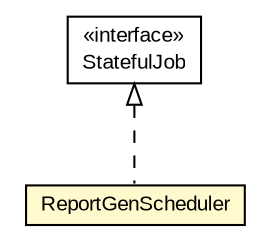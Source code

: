 #!/usr/local/bin/dot
#
# Class diagram 
# Generated by UMLGraph version R5_6-24-gf6e263 (http://www.umlgraph.org/)
#

digraph G {
	edge [fontname="arial",fontsize=10,labelfontname="arial",labelfontsize=10];
	node [fontname="arial",fontsize=10,shape=plaintext];
	nodesep=0.25;
	ranksep=0.5;
	// org.miloss.fgsms.auxsrv.ReportGenScheduler
	c982455 [label=<<table title="org.miloss.fgsms.auxsrv.ReportGenScheduler" border="0" cellborder="1" cellspacing="0" cellpadding="2" port="p" bgcolor="lemonChiffon" href="./ReportGenScheduler.html">
		<tr><td><table border="0" cellspacing="0" cellpadding="1">
<tr><td align="center" balign="center"> ReportGenScheduler </td></tr>
		</table></td></tr>
		</table>>, URL="./ReportGenScheduler.html", fontname="arial", fontcolor="black", fontsize=10.0];
	//org.miloss.fgsms.auxsrv.ReportGenScheduler implements org.quartz.StatefulJob
	c982546:p -> c982455:p [dir=back,arrowtail=empty,style=dashed];
	// org.quartz.StatefulJob
	c982546 [label=<<table title="org.quartz.StatefulJob" border="0" cellborder="1" cellspacing="0" cellpadding="2" port="p" href="http://java.sun.com/j2se/1.4.2/docs/api/org/quartz/StatefulJob.html">
		<tr><td><table border="0" cellspacing="0" cellpadding="1">
<tr><td align="center" balign="center"> &#171;interface&#187; </td></tr>
<tr><td align="center" balign="center"> StatefulJob </td></tr>
		</table></td></tr>
		</table>>, URL="http://java.sun.com/j2se/1.4.2/docs/api/org/quartz/StatefulJob.html", fontname="arial", fontcolor="black", fontsize=10.0];
}

